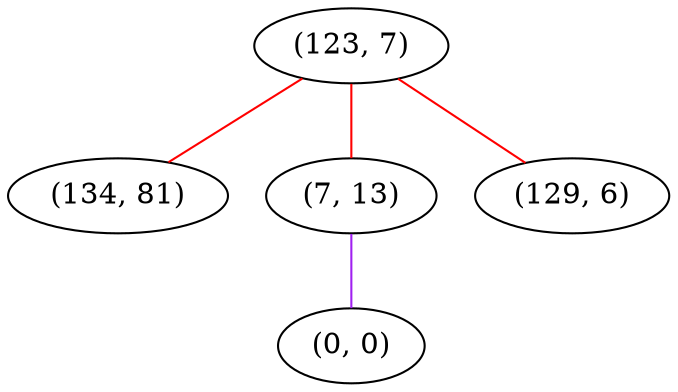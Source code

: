graph "" {
"(123, 7)";
"(134, 81)";
"(7, 13)";
"(129, 6)";
"(0, 0)";
"(123, 7)" -- "(134, 81)"  [color=red, key=0, weight=1];
"(123, 7)" -- "(7, 13)"  [color=red, key=0, weight=1];
"(123, 7)" -- "(129, 6)"  [color=red, key=0, weight=1];
"(7, 13)" -- "(0, 0)"  [color=purple, key=0, weight=4];
}
